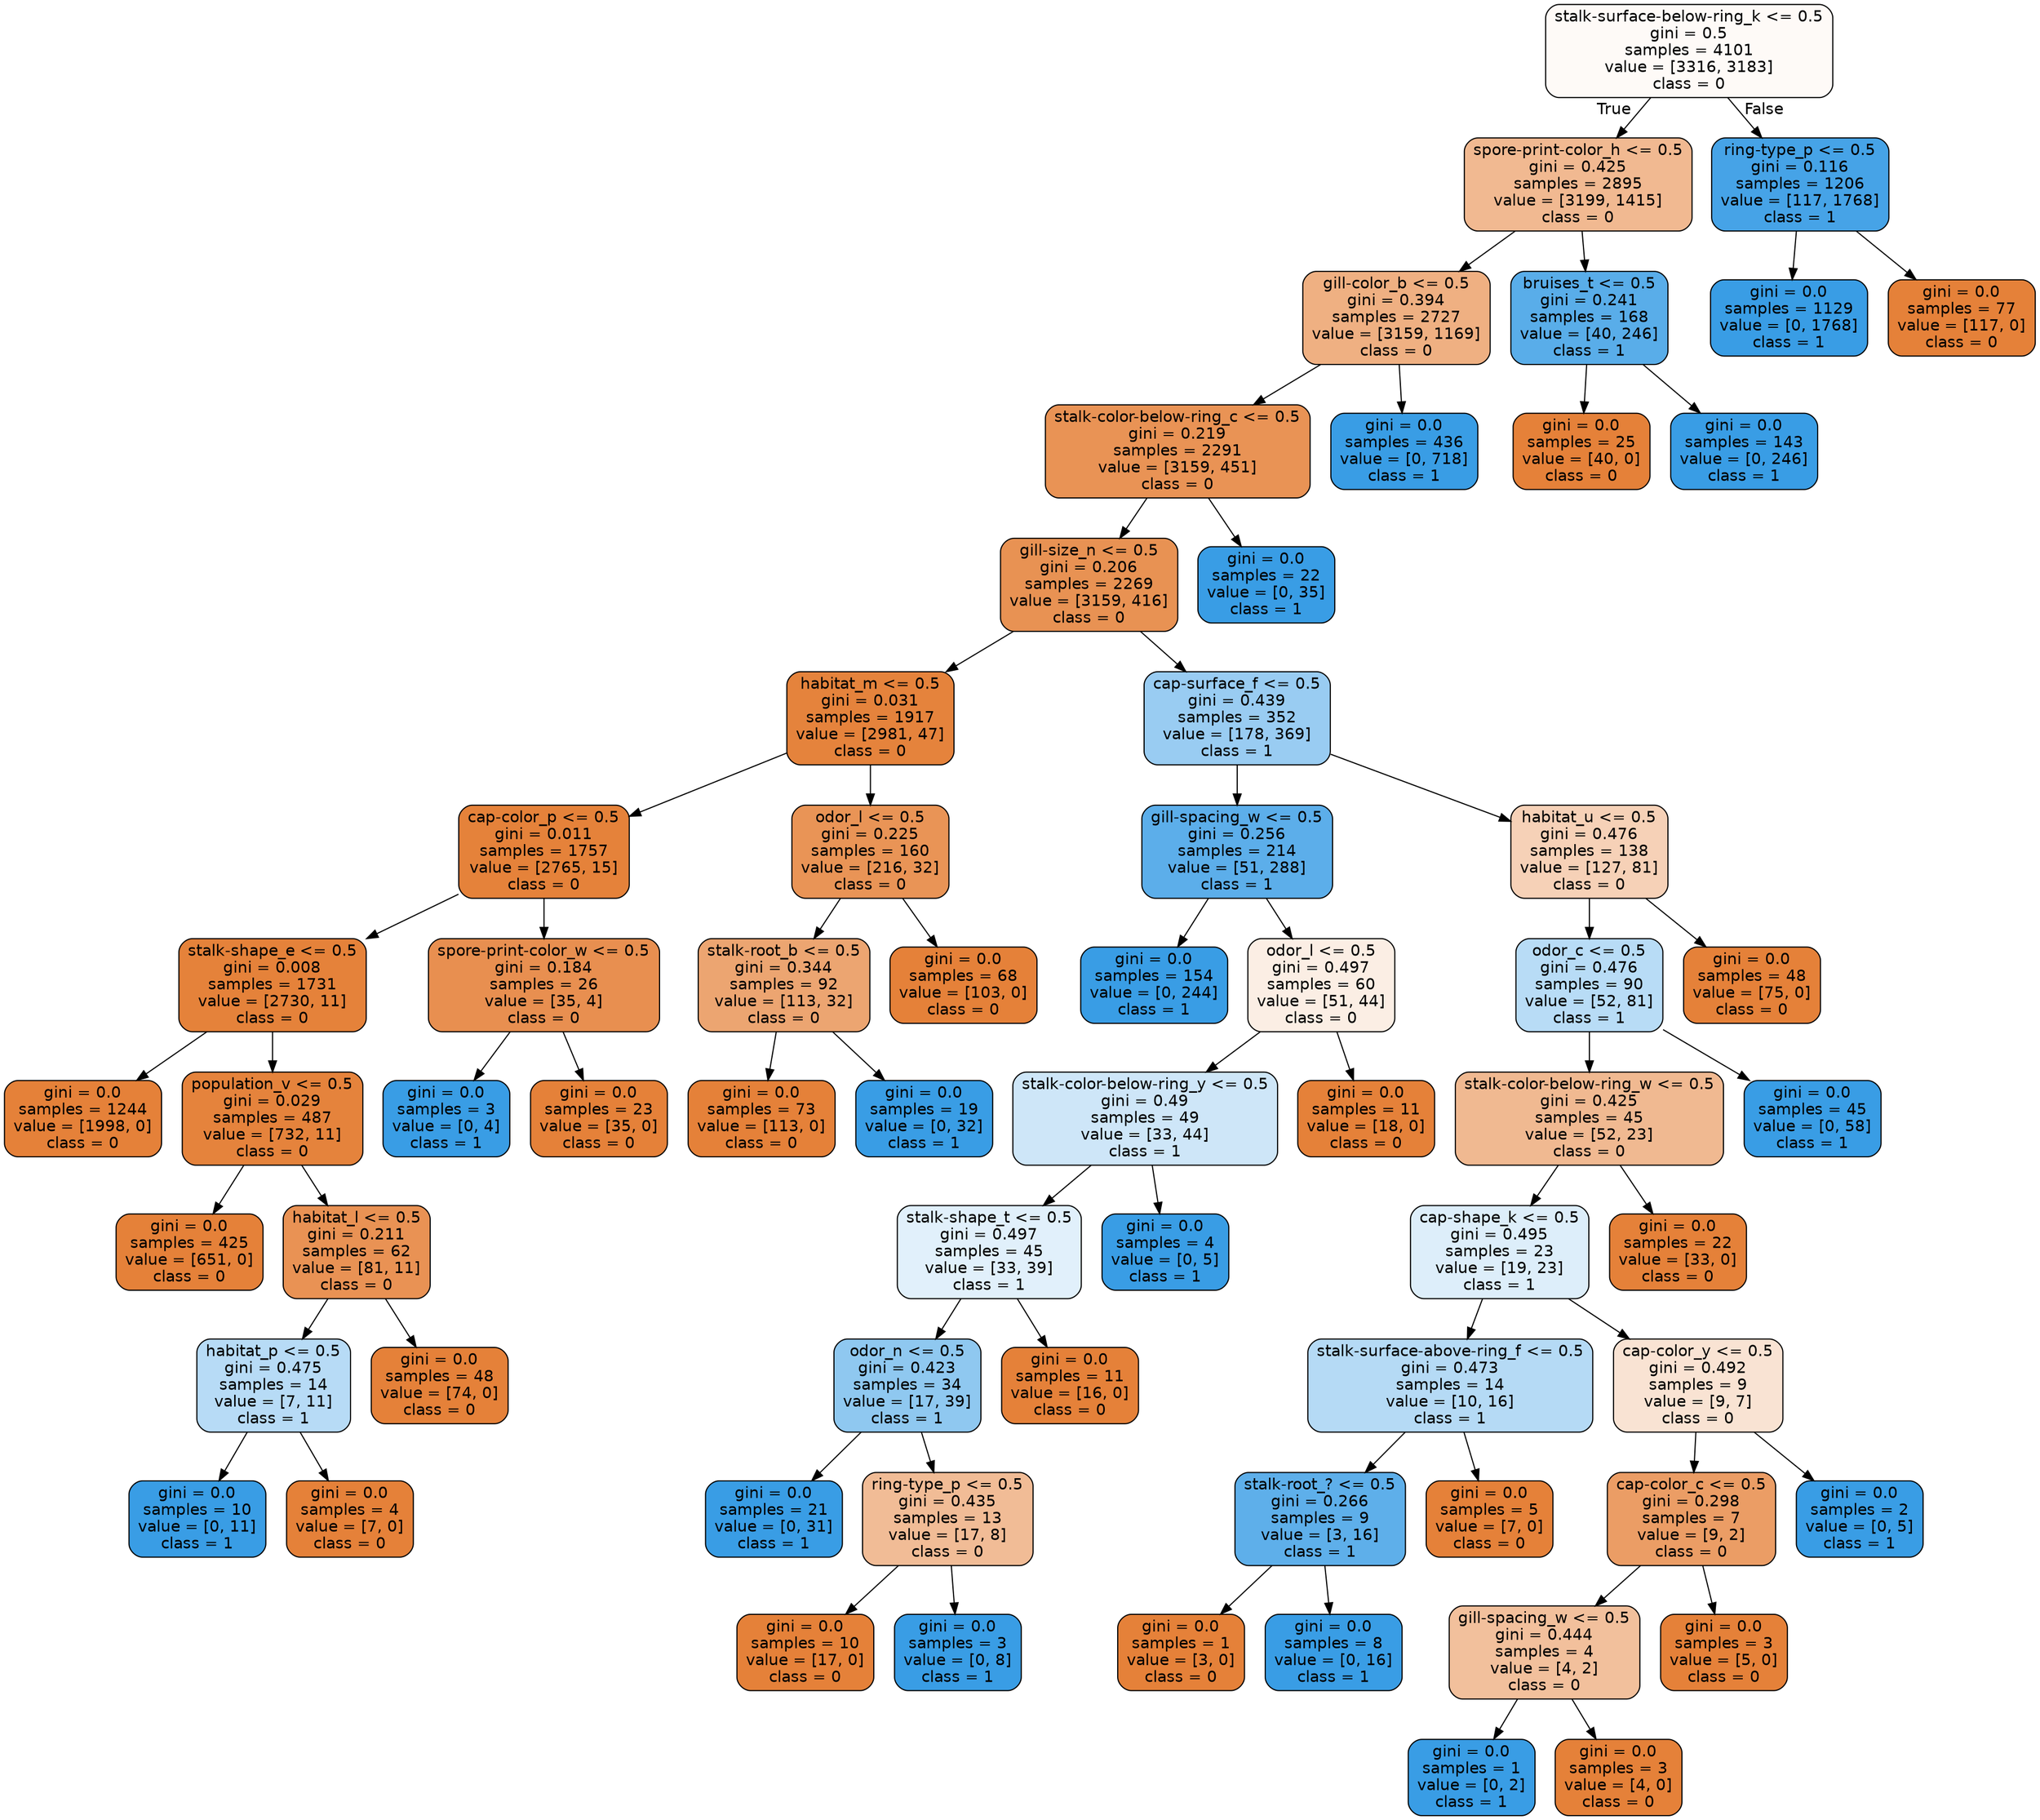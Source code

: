 digraph Tree {
node [shape=box, style="filled, rounded", color="black", fontname="helvetica"] ;
edge [fontname="helvetica"] ;
0 [label="stalk-surface-below-ring_k <= 0.5\ngini = 0.5\nsamples = 4101\nvalue = [3316, 3183]\nclass = 0", fillcolor="#fefaf7"] ;
1 [label="spore-print-color_h <= 0.5\ngini = 0.425\nsamples = 2895\nvalue = [3199, 1415]\nclass = 0", fillcolor="#f1b991"] ;
0 -> 1 [labeldistance=2.5, labelangle=45, headlabel="True"] ;
2 [label="gill-color_b <= 0.5\ngini = 0.394\nsamples = 2727\nvalue = [3159, 1169]\nclass = 0", fillcolor="#efb082"] ;
1 -> 2 ;
3 [label="stalk-color-below-ring_c <= 0.5\ngini = 0.219\nsamples = 2291\nvalue = [3159, 451]\nclass = 0", fillcolor="#e99355"] ;
2 -> 3 ;
4 [label="gill-size_n <= 0.5\ngini = 0.206\nsamples = 2269\nvalue = [3159, 416]\nclass = 0", fillcolor="#e89253"] ;
3 -> 4 ;
5 [label="habitat_m <= 0.5\ngini = 0.031\nsamples = 1917\nvalue = [2981, 47]\nclass = 0", fillcolor="#e5833c"] ;
4 -> 5 ;
6 [label="cap-color_p <= 0.5\ngini = 0.011\nsamples = 1757\nvalue = [2765, 15]\nclass = 0", fillcolor="#e5823a"] ;
5 -> 6 ;
7 [label="stalk-shape_e <= 0.5\ngini = 0.008\nsamples = 1731\nvalue = [2730, 11]\nclass = 0", fillcolor="#e5823a"] ;
6 -> 7 ;
8 [label="gini = 0.0\nsamples = 1244\nvalue = [1998, 0]\nclass = 0", fillcolor="#e58139"] ;
7 -> 8 ;
9 [label="population_v <= 0.5\ngini = 0.029\nsamples = 487\nvalue = [732, 11]\nclass = 0", fillcolor="#e5833c"] ;
7 -> 9 ;
10 [label="gini = 0.0\nsamples = 425\nvalue = [651, 0]\nclass = 0", fillcolor="#e58139"] ;
9 -> 10 ;
11 [label="habitat_l <= 0.5\ngini = 0.211\nsamples = 62\nvalue = [81, 11]\nclass = 0", fillcolor="#e99254"] ;
9 -> 11 ;
12 [label="habitat_p <= 0.5\ngini = 0.475\nsamples = 14\nvalue = [7, 11]\nclass = 1", fillcolor="#b7dbf6"] ;
11 -> 12 ;
13 [label="gini = 0.0\nsamples = 10\nvalue = [0, 11]\nclass = 1", fillcolor="#399de5"] ;
12 -> 13 ;
14 [label="gini = 0.0\nsamples = 4\nvalue = [7, 0]\nclass = 0", fillcolor="#e58139"] ;
12 -> 14 ;
15 [label="gini = 0.0\nsamples = 48\nvalue = [74, 0]\nclass = 0", fillcolor="#e58139"] ;
11 -> 15 ;
16 [label="spore-print-color_w <= 0.5\ngini = 0.184\nsamples = 26\nvalue = [35, 4]\nclass = 0", fillcolor="#e88f50"] ;
6 -> 16 ;
17 [label="gini = 0.0\nsamples = 3\nvalue = [0, 4]\nclass = 1", fillcolor="#399de5"] ;
16 -> 17 ;
18 [label="gini = 0.0\nsamples = 23\nvalue = [35, 0]\nclass = 0", fillcolor="#e58139"] ;
16 -> 18 ;
19 [label="odor_l <= 0.5\ngini = 0.225\nsamples = 160\nvalue = [216, 32]\nclass = 0", fillcolor="#e99456"] ;
5 -> 19 ;
20 [label="stalk-root_b <= 0.5\ngini = 0.344\nsamples = 92\nvalue = [113, 32]\nclass = 0", fillcolor="#eca571"] ;
19 -> 20 ;
21 [label="gini = 0.0\nsamples = 73\nvalue = [113, 0]\nclass = 0", fillcolor="#e58139"] ;
20 -> 21 ;
22 [label="gini = 0.0\nsamples = 19\nvalue = [0, 32]\nclass = 1", fillcolor="#399de5"] ;
20 -> 22 ;
23 [label="gini = 0.0\nsamples = 68\nvalue = [103, 0]\nclass = 0", fillcolor="#e58139"] ;
19 -> 23 ;
24 [label="cap-surface_f <= 0.5\ngini = 0.439\nsamples = 352\nvalue = [178, 369]\nclass = 1", fillcolor="#99ccf2"] ;
4 -> 24 ;
25 [label="gill-spacing_w <= 0.5\ngini = 0.256\nsamples = 214\nvalue = [51, 288]\nclass = 1", fillcolor="#5caeea"] ;
24 -> 25 ;
26 [label="gini = 0.0\nsamples = 154\nvalue = [0, 244]\nclass = 1", fillcolor="#399de5"] ;
25 -> 26 ;
27 [label="odor_l <= 0.5\ngini = 0.497\nsamples = 60\nvalue = [51, 44]\nclass = 0", fillcolor="#fbeee4"] ;
25 -> 27 ;
28 [label="stalk-color-below-ring_y <= 0.5\ngini = 0.49\nsamples = 49\nvalue = [33, 44]\nclass = 1", fillcolor="#cee6f8"] ;
27 -> 28 ;
29 [label="stalk-shape_t <= 0.5\ngini = 0.497\nsamples = 45\nvalue = [33, 39]\nclass = 1", fillcolor="#e1f0fb"] ;
28 -> 29 ;
30 [label="odor_n <= 0.5\ngini = 0.423\nsamples = 34\nvalue = [17, 39]\nclass = 1", fillcolor="#8fc8f0"] ;
29 -> 30 ;
31 [label="gini = 0.0\nsamples = 21\nvalue = [0, 31]\nclass = 1", fillcolor="#399de5"] ;
30 -> 31 ;
32 [label="ring-type_p <= 0.5\ngini = 0.435\nsamples = 13\nvalue = [17, 8]\nclass = 0", fillcolor="#f1bc96"] ;
30 -> 32 ;
33 [label="gini = 0.0\nsamples = 10\nvalue = [17, 0]\nclass = 0", fillcolor="#e58139"] ;
32 -> 33 ;
34 [label="gini = 0.0\nsamples = 3\nvalue = [0, 8]\nclass = 1", fillcolor="#399de5"] ;
32 -> 34 ;
35 [label="gini = 0.0\nsamples = 11\nvalue = [16, 0]\nclass = 0", fillcolor="#e58139"] ;
29 -> 35 ;
36 [label="gini = 0.0\nsamples = 4\nvalue = [0, 5]\nclass = 1", fillcolor="#399de5"] ;
28 -> 36 ;
37 [label="gini = 0.0\nsamples = 11\nvalue = [18, 0]\nclass = 0", fillcolor="#e58139"] ;
27 -> 37 ;
38 [label="habitat_u <= 0.5\ngini = 0.476\nsamples = 138\nvalue = [127, 81]\nclass = 0", fillcolor="#f6d1b7"] ;
24 -> 38 ;
39 [label="odor_c <= 0.5\ngini = 0.476\nsamples = 90\nvalue = [52, 81]\nclass = 1", fillcolor="#b8dcf6"] ;
38 -> 39 ;
40 [label="stalk-color-below-ring_w <= 0.5\ngini = 0.425\nsamples = 45\nvalue = [52, 23]\nclass = 0", fillcolor="#f0b991"] ;
39 -> 40 ;
41 [label="cap-shape_k <= 0.5\ngini = 0.495\nsamples = 23\nvalue = [19, 23]\nclass = 1", fillcolor="#ddeefa"] ;
40 -> 41 ;
42 [label="stalk-surface-above-ring_f <= 0.5\ngini = 0.473\nsamples = 14\nvalue = [10, 16]\nclass = 1", fillcolor="#b5daf5"] ;
41 -> 42 ;
43 [label="stalk-root_? <= 0.5\ngini = 0.266\nsamples = 9\nvalue = [3, 16]\nclass = 1", fillcolor="#5eafea"] ;
42 -> 43 ;
44 [label="gini = 0.0\nsamples = 1\nvalue = [3, 0]\nclass = 0", fillcolor="#e58139"] ;
43 -> 44 ;
45 [label="gini = 0.0\nsamples = 8\nvalue = [0, 16]\nclass = 1", fillcolor="#399de5"] ;
43 -> 45 ;
46 [label="gini = 0.0\nsamples = 5\nvalue = [7, 0]\nclass = 0", fillcolor="#e58139"] ;
42 -> 46 ;
47 [label="cap-color_y <= 0.5\ngini = 0.492\nsamples = 9\nvalue = [9, 7]\nclass = 0", fillcolor="#f9e3d3"] ;
41 -> 47 ;
48 [label="cap-color_c <= 0.5\ngini = 0.298\nsamples = 7\nvalue = [9, 2]\nclass = 0", fillcolor="#eb9d65"] ;
47 -> 48 ;
49 [label="gill-spacing_w <= 0.5\ngini = 0.444\nsamples = 4\nvalue = [4, 2]\nclass = 0", fillcolor="#f2c09c"] ;
48 -> 49 ;
50 [label="gini = 0.0\nsamples = 1\nvalue = [0, 2]\nclass = 1", fillcolor="#399de5"] ;
49 -> 50 ;
51 [label="gini = 0.0\nsamples = 3\nvalue = [4, 0]\nclass = 0", fillcolor="#e58139"] ;
49 -> 51 ;
52 [label="gini = 0.0\nsamples = 3\nvalue = [5, 0]\nclass = 0", fillcolor="#e58139"] ;
48 -> 52 ;
53 [label="gini = 0.0\nsamples = 2\nvalue = [0, 5]\nclass = 1", fillcolor="#399de5"] ;
47 -> 53 ;
54 [label="gini = 0.0\nsamples = 22\nvalue = [33, 0]\nclass = 0", fillcolor="#e58139"] ;
40 -> 54 ;
55 [label="gini = 0.0\nsamples = 45\nvalue = [0, 58]\nclass = 1", fillcolor="#399de5"] ;
39 -> 55 ;
56 [label="gini = 0.0\nsamples = 48\nvalue = [75, 0]\nclass = 0", fillcolor="#e58139"] ;
38 -> 56 ;
57 [label="gini = 0.0\nsamples = 22\nvalue = [0, 35]\nclass = 1", fillcolor="#399de5"] ;
3 -> 57 ;
58 [label="gini = 0.0\nsamples = 436\nvalue = [0, 718]\nclass = 1", fillcolor="#399de5"] ;
2 -> 58 ;
59 [label="bruises_t <= 0.5\ngini = 0.241\nsamples = 168\nvalue = [40, 246]\nclass = 1", fillcolor="#59ade9"] ;
1 -> 59 ;
60 [label="gini = 0.0\nsamples = 25\nvalue = [40, 0]\nclass = 0", fillcolor="#e58139"] ;
59 -> 60 ;
61 [label="gini = 0.0\nsamples = 143\nvalue = [0, 246]\nclass = 1", fillcolor="#399de5"] ;
59 -> 61 ;
62 [label="ring-type_p <= 0.5\ngini = 0.116\nsamples = 1206\nvalue = [117, 1768]\nclass = 1", fillcolor="#46a3e7"] ;
0 -> 62 [labeldistance=2.5, labelangle=-45, headlabel="False"] ;
63 [label="gini = 0.0\nsamples = 1129\nvalue = [0, 1768]\nclass = 1", fillcolor="#399de5"] ;
62 -> 63 ;
64 [label="gini = 0.0\nsamples = 77\nvalue = [117, 0]\nclass = 0", fillcolor="#e58139"] ;
62 -> 64 ;
}